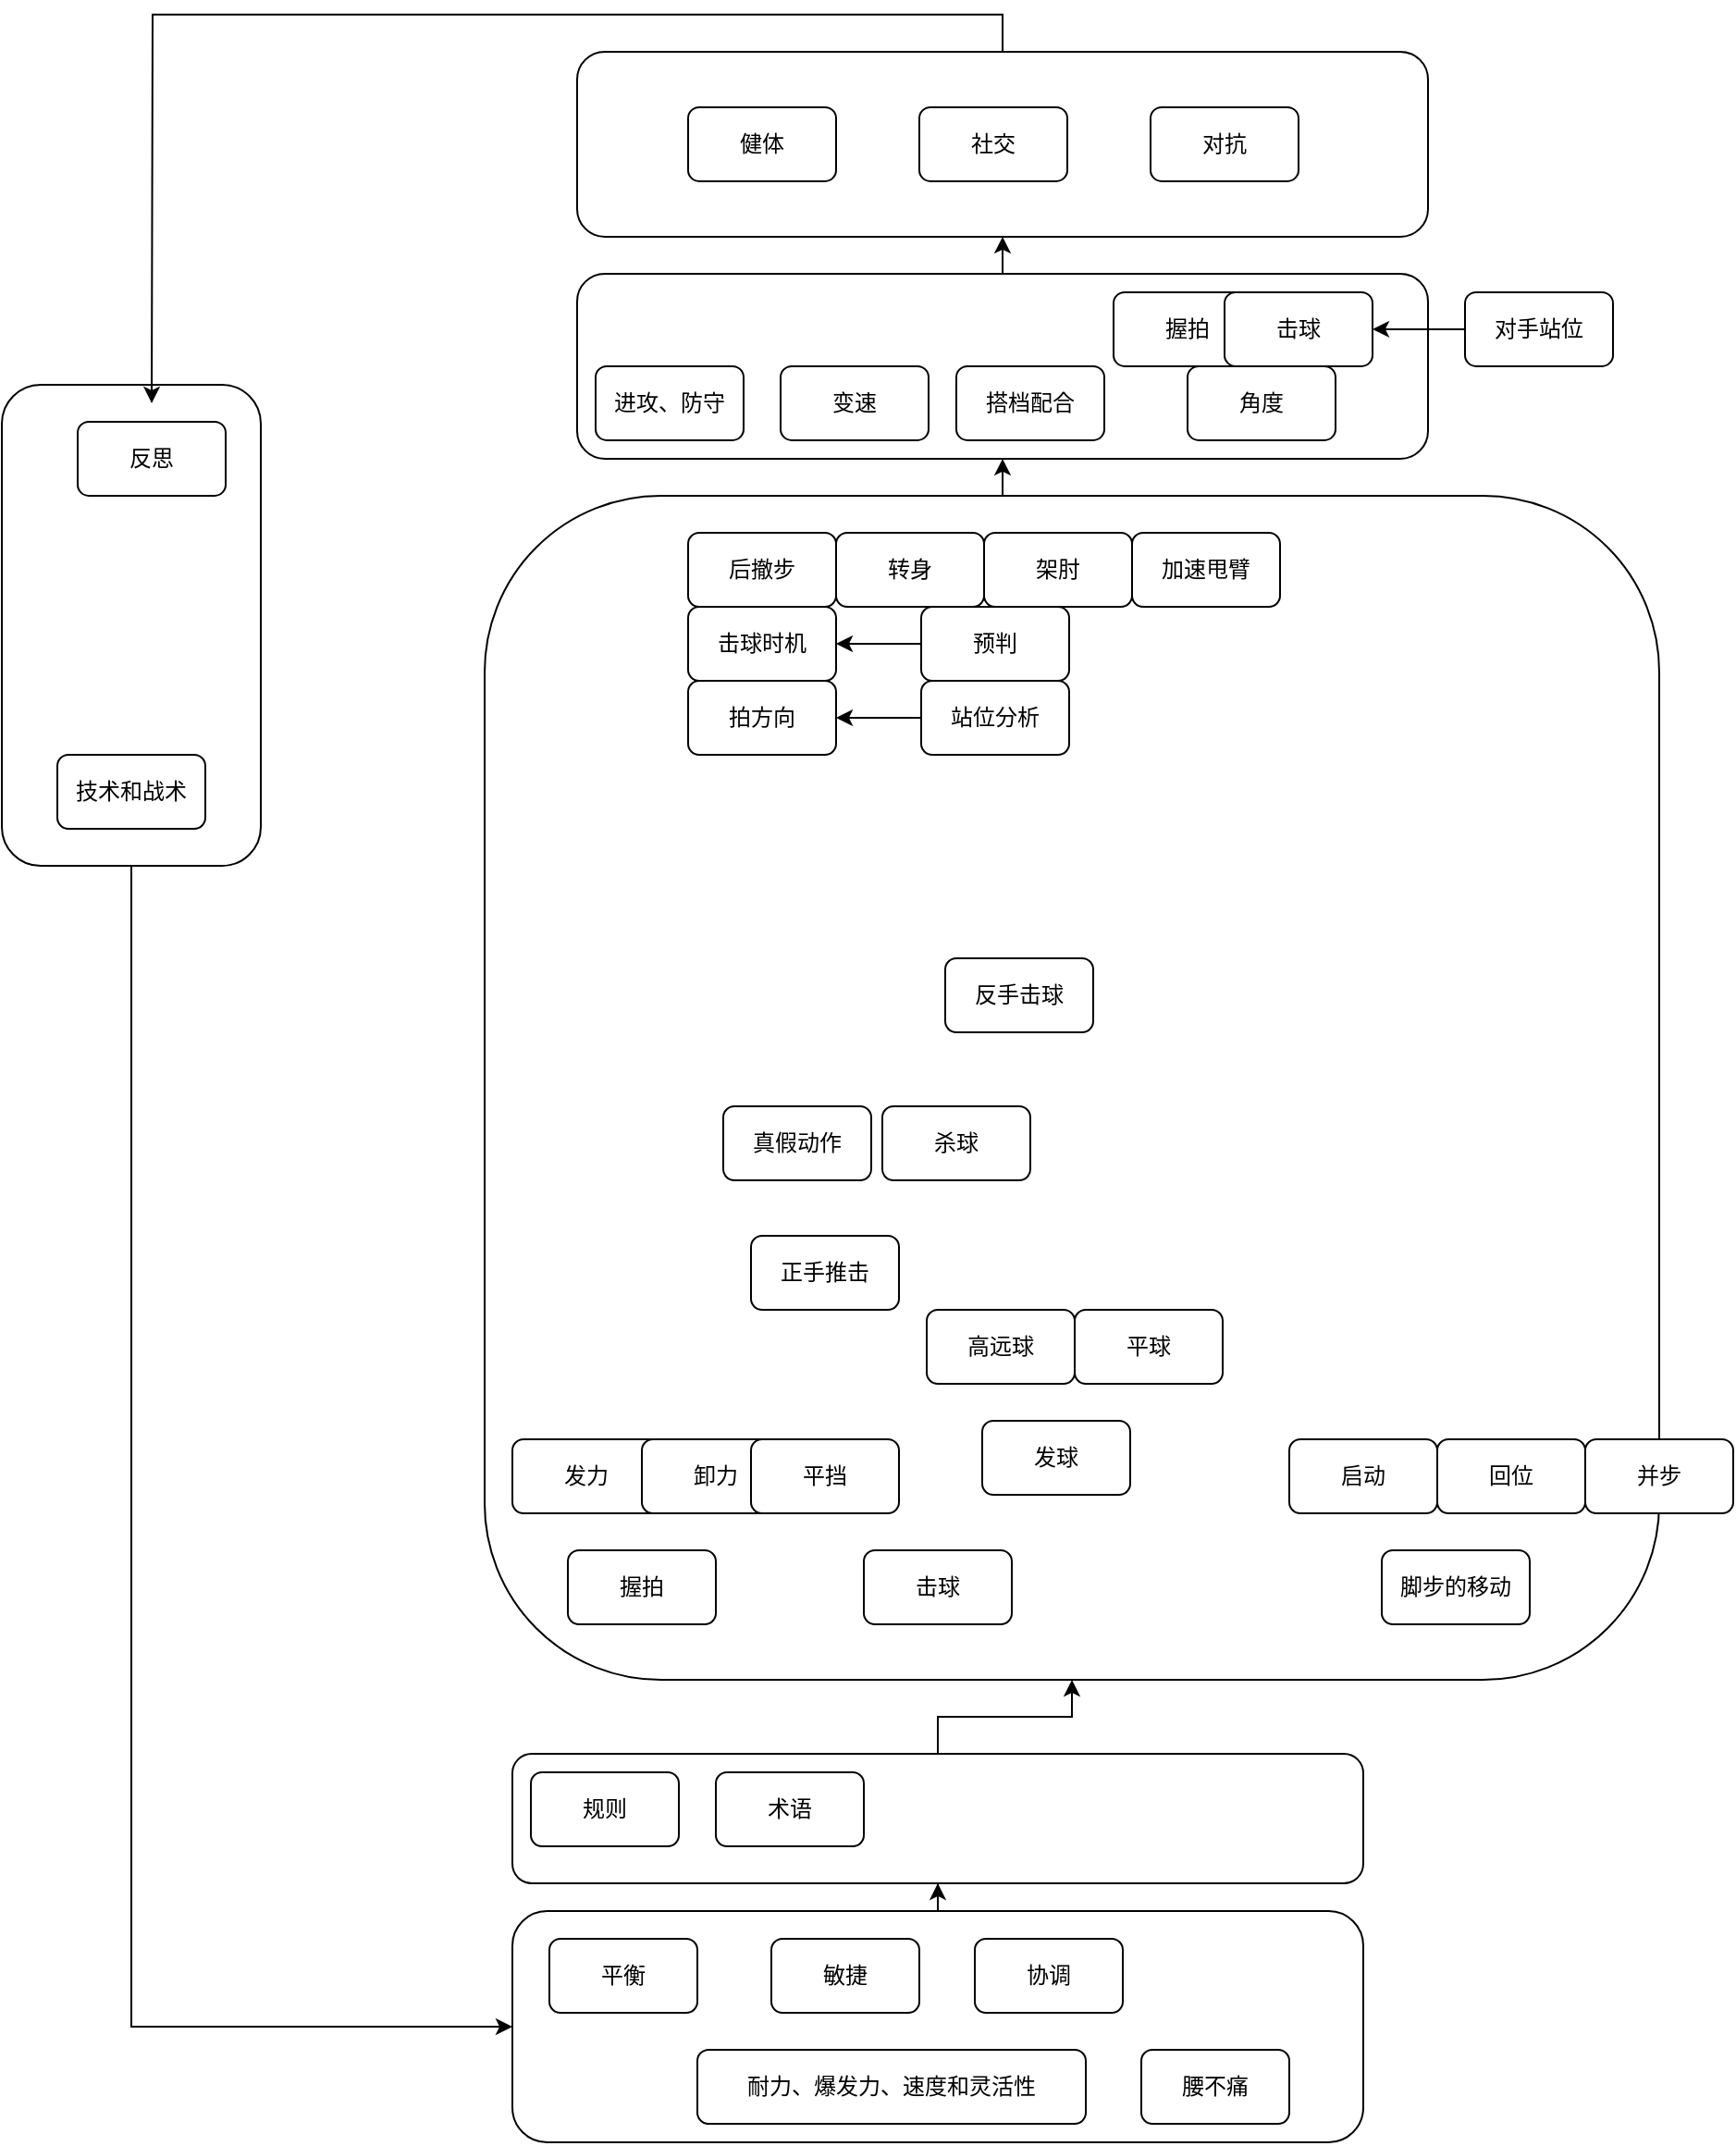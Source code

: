 <mxfile version="22.1.3" type="github">
  <diagram name="第 1 页" id="wRgRv8rGRIX4Yconnfli">
    <mxGraphModel dx="2514" dy="2131" grid="1" gridSize="10" guides="1" tooltips="1" connect="1" arrows="1" fold="1" page="1" pageScale="1" pageWidth="827" pageHeight="1169" math="0" shadow="0">
      <root>
        <mxCell id="0" />
        <mxCell id="1" parent="0" />
        <mxCell id="tp0rJ0lwHulD0GU-RbSi-34" style="edgeStyle=orthogonalEdgeStyle;rounded=0;orthogonalLoop=1;jettySize=auto;html=1;exitX=0.5;exitY=0;exitDx=0;exitDy=0;" parent="1" source="tp0rJ0lwHulD0GU-RbSi-1" target="tp0rJ0lwHulD0GU-RbSi-9" edge="1">
          <mxGeometry relative="1" as="geometry" />
        </mxCell>
        <mxCell id="tp0rJ0lwHulD0GU-RbSi-1" value="" style="rounded=1;whiteSpace=wrap;html=1;" parent="1" vertex="1">
          <mxGeometry x="150" y="425" width="460" height="125" as="geometry" />
        </mxCell>
        <mxCell id="tp0rJ0lwHulD0GU-RbSi-3" value="平衡" style="rounded=1;whiteSpace=wrap;html=1;" parent="1" vertex="1">
          <mxGeometry x="170" y="440" width="80" height="40" as="geometry" />
        </mxCell>
        <mxCell id="tp0rJ0lwHulD0GU-RbSi-4" value="敏捷" style="rounded=1;whiteSpace=wrap;html=1;" parent="1" vertex="1">
          <mxGeometry x="290" y="440" width="80" height="40" as="geometry" />
        </mxCell>
        <mxCell id="tp0rJ0lwHulD0GU-RbSi-6" style="edgeStyle=orthogonalEdgeStyle;rounded=0;orthogonalLoop=1;jettySize=auto;html=1;exitX=1;exitY=0.75;exitDx=0;exitDy=0;entryX=0.875;entryY=0.75;entryDx=0;entryDy=0;entryPerimeter=0;" parent="1" source="tp0rJ0lwHulD0GU-RbSi-7" target="tp0rJ0lwHulD0GU-RbSi-7" edge="1">
          <mxGeometry relative="1" as="geometry" />
        </mxCell>
        <mxCell id="tp0rJ0lwHulD0GU-RbSi-7" value="协调" style="rounded=1;whiteSpace=wrap;html=1;" parent="1" vertex="1">
          <mxGeometry x="400" y="440" width="80" height="40" as="geometry" />
        </mxCell>
        <mxCell id="tp0rJ0lwHulD0GU-RbSi-8" value="腰不痛" style="rounded=1;whiteSpace=wrap;html=1;" parent="1" vertex="1">
          <mxGeometry x="490" y="500" width="80" height="40" as="geometry" />
        </mxCell>
        <mxCell id="tp0rJ0lwHulD0GU-RbSi-35" style="edgeStyle=orthogonalEdgeStyle;rounded=0;orthogonalLoop=1;jettySize=auto;html=1;exitX=0.5;exitY=0;exitDx=0;exitDy=0;" parent="1" source="tp0rJ0lwHulD0GU-RbSi-9" target="tp0rJ0lwHulD0GU-RbSi-12" edge="1">
          <mxGeometry relative="1" as="geometry" />
        </mxCell>
        <mxCell id="tp0rJ0lwHulD0GU-RbSi-9" value="" style="rounded=1;whiteSpace=wrap;html=1;" parent="1" vertex="1">
          <mxGeometry x="150" y="340" width="460" height="70" as="geometry" />
        </mxCell>
        <mxCell id="tp0rJ0lwHulD0GU-RbSi-10" value="规则" style="rounded=1;whiteSpace=wrap;html=1;" parent="1" vertex="1">
          <mxGeometry x="160" y="350" width="80" height="40" as="geometry" />
        </mxCell>
        <mxCell id="tp0rJ0lwHulD0GU-RbSi-11" value="术语" style="rounded=1;whiteSpace=wrap;html=1;" parent="1" vertex="1">
          <mxGeometry x="260" y="350" width="80" height="40" as="geometry" />
        </mxCell>
        <mxCell id="tp0rJ0lwHulD0GU-RbSi-37" style="edgeStyle=orthogonalEdgeStyle;rounded=0;orthogonalLoop=1;jettySize=auto;html=1;exitX=0.5;exitY=0;exitDx=0;exitDy=0;entryX=0.5;entryY=1;entryDx=0;entryDy=0;" parent="1" target="tp0rJ0lwHulD0GU-RbSi-19" edge="1">
          <mxGeometry relative="1" as="geometry">
            <mxPoint x="415" y="-340.06" as="sourcePoint" />
          </mxGeometry>
        </mxCell>
        <mxCell id="tp0rJ0lwHulD0GU-RbSi-12" value="" style="rounded=1;whiteSpace=wrap;html=1;" parent="1" vertex="1">
          <mxGeometry x="135" y="-340" width="635" height="640" as="geometry" />
        </mxCell>
        <mxCell id="tp0rJ0lwHulD0GU-RbSi-13" value="握拍" style="rounded=1;whiteSpace=wrap;html=1;" parent="1" vertex="1">
          <mxGeometry x="180" y="230" width="80" height="40" as="geometry" />
        </mxCell>
        <mxCell id="tp0rJ0lwHulD0GU-RbSi-14" value="&lt;div class=&quot;lake-content&quot;&gt;击球&lt;/div&gt;" style="rounded=1;whiteSpace=wrap;html=1;" parent="1" vertex="1">
          <mxGeometry x="340" y="230" width="80" height="40" as="geometry" />
        </mxCell>
        <mxCell id="tp0rJ0lwHulD0GU-RbSi-15" value="&lt;div class=&quot;lake-content&quot;&gt;&lt;div class=&quot;lake-content&quot;&gt;脚步的移动&lt;/div&gt;&lt;/div&gt;" style="rounded=1;whiteSpace=wrap;html=1;" parent="1" vertex="1">
          <mxGeometry x="620" y="230" width="80" height="40" as="geometry" />
        </mxCell>
        <mxCell id="tp0rJ0lwHulD0GU-RbSi-16" value="&lt;div class=&quot;lake-content&quot;&gt;&lt;div class=&quot;lake-content&quot;&gt;正手推击&lt;/div&gt;&lt;/div&gt;" style="rounded=1;whiteSpace=wrap;html=1;" parent="1" vertex="1">
          <mxGeometry x="279" y="60" width="80" height="40" as="geometry" />
        </mxCell>
        <mxCell id="tp0rJ0lwHulD0GU-RbSi-17" value="&lt;div class=&quot;lake-content&quot;&gt;&lt;div class=&quot;lake-content&quot;&gt;&lt;div class=&quot;lake-content&quot;&gt;反手击球&lt;/div&gt;&lt;/div&gt;&lt;/div&gt;" style="rounded=1;whiteSpace=wrap;html=1;" parent="1" vertex="1">
          <mxGeometry x="384" y="-90" width="80" height="40" as="geometry" />
        </mxCell>
        <mxCell id="tp0rJ0lwHulD0GU-RbSi-18" value="&lt;div class=&quot;lake-content&quot;&gt;&lt;div class=&quot;lake-content&quot;&gt;&lt;div class=&quot;lake-content&quot;&gt;&lt;div class=&quot;lake-content&quot;&gt;发球&lt;/div&gt;&lt;/div&gt;&lt;/div&gt;&lt;/div&gt;" style="rounded=1;whiteSpace=wrap;html=1;" parent="1" vertex="1">
          <mxGeometry x="404" y="160" width="80" height="40" as="geometry" />
        </mxCell>
        <mxCell id="tp0rJ0lwHulD0GU-RbSi-38" style="edgeStyle=orthogonalEdgeStyle;rounded=0;orthogonalLoop=1;jettySize=auto;html=1;exitX=0.5;exitY=0;exitDx=0;exitDy=0;entryX=0.5;entryY=1;entryDx=0;entryDy=0;" parent="1" source="tp0rJ0lwHulD0GU-RbSi-19" target="tp0rJ0lwHulD0GU-RbSi-28" edge="1">
          <mxGeometry relative="1" as="geometry" />
        </mxCell>
        <mxCell id="tp0rJ0lwHulD0GU-RbSi-19" value="" style="rounded=1;whiteSpace=wrap;html=1;" parent="1" vertex="1">
          <mxGeometry x="185" y="-460.06" width="460" height="100" as="geometry" />
        </mxCell>
        <mxCell id="tp0rJ0lwHulD0GU-RbSi-20" value="&lt;div class=&quot;lake-content&quot;&gt;&lt;div class=&quot;lake-content&quot;&gt;&lt;div class=&quot;lake-content&quot;&gt;&lt;div class=&quot;lake-content&quot;&gt;&lt;div class=&quot;lake-content&quot;&gt;进攻、防守&lt;/div&gt;&lt;/div&gt;&lt;/div&gt;&lt;/div&gt;&lt;/div&gt;" style="rounded=1;whiteSpace=wrap;html=1;" parent="1" vertex="1">
          <mxGeometry x="195" y="-410.06" width="80" height="40" as="geometry" />
        </mxCell>
        <mxCell id="tp0rJ0lwHulD0GU-RbSi-21" value="&lt;div class=&quot;lake-content&quot;&gt;&lt;div class=&quot;lake-content&quot;&gt;&lt;div class=&quot;lake-content&quot;&gt;&lt;div class=&quot;lake-content&quot;&gt;&lt;div class=&quot;lake-content&quot;&gt;&lt;div class=&quot;lake-content&quot;&gt;变速&lt;/div&gt;&lt;/div&gt;&lt;/div&gt;&lt;/div&gt;&lt;/div&gt;&lt;/div&gt;" style="rounded=1;whiteSpace=wrap;html=1;" parent="1" vertex="1">
          <mxGeometry x="295" y="-410.06" width="80" height="40" as="geometry" />
        </mxCell>
        <mxCell id="tp0rJ0lwHulD0GU-RbSi-22" value="&lt;div class=&quot;lake-content&quot;&gt;&lt;div class=&quot;lake-content&quot;&gt;&lt;div class=&quot;lake-content&quot;&gt;&lt;div class=&quot;lake-content&quot;&gt;&lt;div class=&quot;lake-content&quot;&gt;&lt;div class=&quot;lake-content&quot;&gt;&lt;div class=&quot;lake-content&quot;&gt;角度&lt;/div&gt;&lt;/div&gt;&lt;/div&gt;&lt;/div&gt;&lt;/div&gt;&lt;/div&gt;&lt;/div&gt;" style="rounded=1;whiteSpace=wrap;html=1;" parent="1" vertex="1">
          <mxGeometry x="515" y="-410.06" width="80" height="40" as="geometry" />
        </mxCell>
        <mxCell id="tp0rJ0lwHulD0GU-RbSi-23" value="&lt;div class=&quot;lake-content&quot;&gt;&lt;div class=&quot;lake-content&quot;&gt;&lt;div class=&quot;lake-content&quot;&gt;&lt;div class=&quot;lake-content&quot;&gt;&lt;div class=&quot;lake-content&quot;&gt;&lt;div class=&quot;lake-content&quot;&gt;&lt;div class=&quot;lake-content&quot;&gt;&lt;div class=&quot;lake-content&quot;&gt;搭档配合&lt;/div&gt;&lt;/div&gt;&lt;/div&gt;&lt;/div&gt;&lt;/div&gt;&lt;/div&gt;&lt;/div&gt;&lt;/div&gt;" style="rounded=1;whiteSpace=wrap;html=1;" parent="1" vertex="1">
          <mxGeometry x="390" y="-410.06" width="80" height="40" as="geometry" />
        </mxCell>
        <mxCell id="tp0rJ0lwHulD0GU-RbSi-24" value="&lt;div class=&quot;lake-content&quot;&gt;耐力、爆发力、速度和灵活性&lt;/div&gt;" style="rounded=1;whiteSpace=wrap;html=1;" parent="1" vertex="1">
          <mxGeometry x="250" y="500" width="210" height="40" as="geometry" />
        </mxCell>
        <mxCell id="tp0rJ0lwHulD0GU-RbSi-33" style="edgeStyle=orthogonalEdgeStyle;rounded=0;orthogonalLoop=1;jettySize=auto;html=1;exitX=0.5;exitY=1;exitDx=0;exitDy=0;entryX=0;entryY=0.5;entryDx=0;entryDy=0;" parent="1" source="tp0rJ0lwHulD0GU-RbSi-25" target="tp0rJ0lwHulD0GU-RbSi-1" edge="1">
          <mxGeometry relative="1" as="geometry" />
        </mxCell>
        <mxCell id="tp0rJ0lwHulD0GU-RbSi-25" value="" style="rounded=1;whiteSpace=wrap;html=1;" parent="1" vertex="1">
          <mxGeometry x="-126" y="-400" width="140" height="260" as="geometry" />
        </mxCell>
        <mxCell id="tp0rJ0lwHulD0GU-RbSi-26" value="&lt;div class=&quot;lake-content&quot;&gt;&lt;div class=&quot;lake-content&quot;&gt;&lt;div class=&quot;lake-content&quot;&gt;&lt;div class=&quot;lake-content&quot;&gt;&lt;div class=&quot;lake-content&quot;&gt;&lt;div class=&quot;lake-content&quot;&gt;技术和战术&lt;/div&gt;&lt;/div&gt;&lt;/div&gt;&lt;/div&gt;&lt;/div&gt;&lt;/div&gt;" style="rounded=1;whiteSpace=wrap;html=1;" parent="1" vertex="1">
          <mxGeometry x="-96" y="-200" width="80" height="40" as="geometry" />
        </mxCell>
        <mxCell id="tp0rJ0lwHulD0GU-RbSi-27" value="&lt;div class=&quot;lake-content&quot;&gt;&lt;div class=&quot;lake-content&quot;&gt;&lt;div class=&quot;lake-content&quot;&gt;&lt;div class=&quot;lake-content&quot;&gt;&lt;div class=&quot;lake-content&quot;&gt;&lt;div class=&quot;lake-content&quot;&gt;&lt;div class=&quot;lake-content&quot;&gt;反思&lt;/div&gt;&lt;/div&gt;&lt;/div&gt;&lt;/div&gt;&lt;/div&gt;&lt;/div&gt;&lt;/div&gt;" style="rounded=1;whiteSpace=wrap;html=1;" parent="1" vertex="1">
          <mxGeometry x="-85" y="-380.06" width="80" height="40" as="geometry" />
        </mxCell>
        <mxCell id="tp0rJ0lwHulD0GU-RbSi-32" style="edgeStyle=orthogonalEdgeStyle;rounded=0;orthogonalLoop=1;jettySize=auto;html=1;exitX=0.5;exitY=0;exitDx=0;exitDy=0;entryX=0.5;entryY=0;entryDx=0;entryDy=0;" parent="1" source="tp0rJ0lwHulD0GU-RbSi-28" edge="1">
          <mxGeometry relative="1" as="geometry">
            <mxPoint x="-45.0" y="-390.06" as="targetPoint" />
          </mxGeometry>
        </mxCell>
        <mxCell id="tp0rJ0lwHulD0GU-RbSi-28" value="" style="rounded=1;whiteSpace=wrap;html=1;" parent="1" vertex="1">
          <mxGeometry x="185" y="-580.06" width="460" height="100" as="geometry" />
        </mxCell>
        <mxCell id="tp0rJ0lwHulD0GU-RbSi-29" value="&lt;div class=&quot;lake-content&quot;&gt;&lt;div class=&quot;lake-content&quot;&gt;&lt;div class=&quot;lake-content&quot;&gt;&lt;div class=&quot;lake-content&quot;&gt;&lt;div class=&quot;lake-content&quot;&gt;&lt;div class=&quot;lake-content&quot;&gt;对抗&lt;/div&gt;&lt;/div&gt;&lt;/div&gt;&lt;/div&gt;&lt;/div&gt;&lt;/div&gt;" style="rounded=1;whiteSpace=wrap;html=1;" parent="1" vertex="1">
          <mxGeometry x="495" y="-550.06" width="80" height="40" as="geometry" />
        </mxCell>
        <mxCell id="tp0rJ0lwHulD0GU-RbSi-30" value="&lt;div class=&quot;lake-content&quot;&gt;&lt;div class=&quot;lake-content&quot;&gt;&lt;div class=&quot;lake-content&quot;&gt;&lt;div class=&quot;lake-content&quot;&gt;&lt;div class=&quot;lake-content&quot;&gt;&lt;div class=&quot;lake-content&quot;&gt;社交&lt;/div&gt;&lt;/div&gt;&lt;/div&gt;&lt;/div&gt;&lt;/div&gt;&lt;/div&gt;" style="rounded=1;whiteSpace=wrap;html=1;" parent="1" vertex="1">
          <mxGeometry x="370" y="-550.06" width="80" height="40" as="geometry" />
        </mxCell>
        <mxCell id="tp0rJ0lwHulD0GU-RbSi-31" value="&lt;div class=&quot;lake-content&quot;&gt;&lt;div class=&quot;lake-content&quot;&gt;&lt;div class=&quot;lake-content&quot;&gt;&lt;div class=&quot;lake-content&quot;&gt;&lt;div class=&quot;lake-content&quot;&gt;&lt;div class=&quot;lake-content&quot;&gt;健体&lt;/div&gt;&lt;/div&gt;&lt;/div&gt;&lt;/div&gt;&lt;/div&gt;&lt;/div&gt;" style="rounded=1;whiteSpace=wrap;html=1;" parent="1" vertex="1">
          <mxGeometry x="245" y="-550.06" width="80" height="40" as="geometry" />
        </mxCell>
        <mxCell id="tp0rJ0lwHulD0GU-RbSi-39" value="&lt;div class=&quot;lake-content&quot;&gt;&lt;div class=&quot;lake-content&quot;&gt;杀球&lt;/div&gt;&lt;/div&gt;" style="rounded=1;whiteSpace=wrap;html=1;" parent="1" vertex="1">
          <mxGeometry x="350" y="-10" width="80" height="40" as="geometry" />
        </mxCell>
        <mxCell id="tp0rJ0lwHulD0GU-RbSi-41" value="&lt;div class=&quot;lake-content&quot;&gt;&lt;div class=&quot;lake-content&quot;&gt;&lt;div class=&quot;lake-content&quot;&gt;&lt;div class=&quot;lake-content&quot;&gt;&lt;div class=&quot;lake-content&quot;&gt;&lt;div class=&quot;lake-content&quot;&gt;&lt;div class=&quot;lake-content&quot;&gt;握拍&lt;/div&gt;&lt;/div&gt;&lt;/div&gt;&lt;/div&gt;&lt;/div&gt;&lt;/div&gt;&lt;/div&gt;" style="rounded=1;whiteSpace=wrap;html=1;" parent="1" vertex="1">
          <mxGeometry x="475" y="-450.06" width="80" height="40" as="geometry" />
        </mxCell>
        <mxCell id="tp0rJ0lwHulD0GU-RbSi-42" value="&lt;div class=&quot;lake-content&quot;&gt;&lt;div class=&quot;lake-content&quot;&gt;&lt;div class=&quot;lake-content&quot;&gt;&lt;div class=&quot;lake-content&quot;&gt;&lt;div class=&quot;lake-content&quot;&gt;&lt;div class=&quot;lake-content&quot;&gt;&lt;div class=&quot;lake-content&quot;&gt;击球&lt;/div&gt;&lt;/div&gt;&lt;/div&gt;&lt;/div&gt;&lt;/div&gt;&lt;/div&gt;&lt;/div&gt;" style="rounded=1;whiteSpace=wrap;html=1;" parent="1" vertex="1">
          <mxGeometry x="535" y="-450.06" width="80" height="40" as="geometry" />
        </mxCell>
        <mxCell id="tp0rJ0lwHulD0GU-RbSi-44" style="edgeStyle=orthogonalEdgeStyle;rounded=0;orthogonalLoop=1;jettySize=auto;html=1;exitX=0;exitY=0.5;exitDx=0;exitDy=0;" parent="1" source="tp0rJ0lwHulD0GU-RbSi-43" target="tp0rJ0lwHulD0GU-RbSi-42" edge="1">
          <mxGeometry relative="1" as="geometry" />
        </mxCell>
        <mxCell id="tp0rJ0lwHulD0GU-RbSi-43" value="&lt;div class=&quot;lake-content&quot;&gt;&lt;div class=&quot;lake-content&quot;&gt;&lt;div class=&quot;lake-content&quot;&gt;&lt;div class=&quot;lake-content&quot;&gt;&lt;div class=&quot;lake-content&quot;&gt;&lt;div class=&quot;lake-content&quot;&gt;&lt;div class=&quot;lake-content&quot;&gt;对手站位&lt;/div&gt;&lt;/div&gt;&lt;/div&gt;&lt;/div&gt;&lt;/div&gt;&lt;/div&gt;&lt;/div&gt;" style="rounded=1;whiteSpace=wrap;html=1;" parent="1" vertex="1">
          <mxGeometry x="665" y="-450.06" width="80" height="40" as="geometry" />
        </mxCell>
        <mxCell id="3woCyHlaDUpGIK_526us-2" value="&lt;div class=&quot;lake-content&quot;&gt;&lt;div class=&quot;lake-content&quot;&gt;后撤步&lt;/div&gt;&lt;/div&gt;" style="rounded=1;whiteSpace=wrap;html=1;" vertex="1" parent="1">
          <mxGeometry x="245" y="-320" width="80" height="40" as="geometry" />
        </mxCell>
        <mxCell id="3woCyHlaDUpGIK_526us-3" value="&lt;div class=&quot;lake-content&quot;&gt;&lt;div class=&quot;lake-content&quot;&gt;转身&lt;/div&gt;&lt;/div&gt;" style="rounded=1;whiteSpace=wrap;html=1;" vertex="1" parent="1">
          <mxGeometry x="325" y="-320" width="80" height="40" as="geometry" />
        </mxCell>
        <mxCell id="3woCyHlaDUpGIK_526us-4" value="&lt;div class=&quot;lake-content&quot;&gt;&lt;div class=&quot;lake-content&quot;&gt;架肘&lt;/div&gt;&lt;/div&gt;" style="rounded=1;whiteSpace=wrap;html=1;" vertex="1" parent="1">
          <mxGeometry x="405" y="-320" width="80" height="40" as="geometry" />
        </mxCell>
        <mxCell id="3woCyHlaDUpGIK_526us-5" value="&lt;div class=&quot;lake-content&quot;&gt;&lt;div class=&quot;lake-content&quot;&gt;加速甩臂&lt;/div&gt;&lt;/div&gt;" style="rounded=1;whiteSpace=wrap;html=1;" vertex="1" parent="1">
          <mxGeometry x="485" y="-320" width="80" height="40" as="geometry" />
        </mxCell>
        <mxCell id="3woCyHlaDUpGIK_526us-6" value="&lt;div class=&quot;lake-content&quot;&gt;&lt;div class=&quot;lake-content&quot;&gt;击球时机&lt;/div&gt;&lt;/div&gt;" style="rounded=1;whiteSpace=wrap;html=1;" vertex="1" parent="1">
          <mxGeometry x="245" y="-280" width="80" height="40" as="geometry" />
        </mxCell>
        <mxCell id="3woCyHlaDUpGIK_526us-7" value="&lt;div class=&quot;lake-content&quot;&gt;&lt;div class=&quot;lake-content&quot;&gt;拍方向&lt;/div&gt;&lt;/div&gt;" style="rounded=1;whiteSpace=wrap;html=1;" vertex="1" parent="1">
          <mxGeometry x="245" y="-240" width="80" height="40" as="geometry" />
        </mxCell>
        <mxCell id="3woCyHlaDUpGIK_526us-9" style="edgeStyle=orthogonalEdgeStyle;rounded=0;orthogonalLoop=1;jettySize=auto;html=1;exitX=0;exitY=0.5;exitDx=0;exitDy=0;" edge="1" parent="1" source="3woCyHlaDUpGIK_526us-8" target="3woCyHlaDUpGIK_526us-6">
          <mxGeometry relative="1" as="geometry" />
        </mxCell>
        <mxCell id="3woCyHlaDUpGIK_526us-8" value="&lt;div class=&quot;lake-content&quot;&gt;&lt;div class=&quot;lake-content&quot;&gt;预判&lt;/div&gt;&lt;/div&gt;" style="rounded=1;whiteSpace=wrap;html=1;" vertex="1" parent="1">
          <mxGeometry x="371" y="-280" width="80" height="40" as="geometry" />
        </mxCell>
        <mxCell id="3woCyHlaDUpGIK_526us-11" style="edgeStyle=orthogonalEdgeStyle;rounded=0;orthogonalLoop=1;jettySize=auto;html=1;exitX=0;exitY=0.5;exitDx=0;exitDy=0;entryX=1;entryY=0.5;entryDx=0;entryDy=0;" edge="1" parent="1" source="3woCyHlaDUpGIK_526us-10" target="3woCyHlaDUpGIK_526us-7">
          <mxGeometry relative="1" as="geometry" />
        </mxCell>
        <mxCell id="3woCyHlaDUpGIK_526us-10" value="&lt;div class=&quot;lake-content&quot;&gt;&lt;div class=&quot;lake-content&quot;&gt;站位分析&lt;/div&gt;&lt;/div&gt;" style="rounded=1;whiteSpace=wrap;html=1;" vertex="1" parent="1">
          <mxGeometry x="371" y="-240" width="80" height="40" as="geometry" />
        </mxCell>
        <mxCell id="3woCyHlaDUpGIK_526us-12" value="&lt;div class=&quot;lake-content&quot;&gt;&lt;div class=&quot;lake-content&quot;&gt;真假动作&lt;/div&gt;&lt;/div&gt;" style="rounded=1;whiteSpace=wrap;html=1;" vertex="1" parent="1">
          <mxGeometry x="264" y="-10" width="80" height="40" as="geometry" />
        </mxCell>
        <mxCell id="3woCyHlaDUpGIK_526us-13" value="&lt;div class=&quot;lake-content&quot;&gt;&lt;div class=&quot;lake-content&quot;&gt;&lt;div class=&quot;lake-content&quot;&gt;&lt;div class=&quot;lake-content&quot;&gt;高远球&lt;/div&gt;&lt;/div&gt;&lt;/div&gt;&lt;/div&gt;" style="rounded=1;whiteSpace=wrap;html=1;" vertex="1" parent="1">
          <mxGeometry x="374" y="100" width="80" height="40" as="geometry" />
        </mxCell>
        <mxCell id="3woCyHlaDUpGIK_526us-14" value="&lt;div class=&quot;lake-content&quot;&gt;&lt;div class=&quot;lake-content&quot;&gt;&lt;div class=&quot;lake-content&quot;&gt;&lt;div class=&quot;lake-content&quot;&gt;平球&lt;/div&gt;&lt;/div&gt;&lt;/div&gt;&lt;/div&gt;" style="rounded=1;whiteSpace=wrap;html=1;" vertex="1" parent="1">
          <mxGeometry x="454" y="100" width="80" height="40" as="geometry" />
        </mxCell>
        <mxCell id="3woCyHlaDUpGIK_526us-15" value="&lt;div class=&quot;lake-content&quot;&gt;&lt;div class=&quot;lake-content&quot;&gt;启动&lt;/div&gt;&lt;/div&gt;" style="rounded=1;whiteSpace=wrap;html=1;" vertex="1" parent="1">
          <mxGeometry x="570" y="170" width="80" height="40" as="geometry" />
        </mxCell>
        <mxCell id="3woCyHlaDUpGIK_526us-16" value="&lt;div class=&quot;lake-content&quot;&gt;&lt;div class=&quot;lake-content&quot;&gt;回位&lt;/div&gt;&lt;/div&gt;" style="rounded=1;whiteSpace=wrap;html=1;" vertex="1" parent="1">
          <mxGeometry x="650" y="170" width="80" height="40" as="geometry" />
        </mxCell>
        <mxCell id="3woCyHlaDUpGIK_526us-17" value="&lt;div class=&quot;lake-content&quot;&gt;&lt;div class=&quot;lake-content&quot;&gt;并步&lt;/div&gt;&lt;/div&gt;" style="rounded=1;whiteSpace=wrap;html=1;" vertex="1" parent="1">
          <mxGeometry x="730" y="170" width="80" height="40" as="geometry" />
        </mxCell>
        <mxCell id="3woCyHlaDUpGIK_526us-18" value="发力" style="rounded=1;whiteSpace=wrap;html=1;" vertex="1" parent="1">
          <mxGeometry x="150" y="170" width="80" height="40" as="geometry" />
        </mxCell>
        <mxCell id="3woCyHlaDUpGIK_526us-19" value="卸力" style="rounded=1;whiteSpace=wrap;html=1;" vertex="1" parent="1">
          <mxGeometry x="220" y="170" width="80" height="40" as="geometry" />
        </mxCell>
        <mxCell id="3woCyHlaDUpGIK_526us-20" value="平挡" style="rounded=1;whiteSpace=wrap;html=1;" vertex="1" parent="1">
          <mxGeometry x="279" y="170" width="80" height="40" as="geometry" />
        </mxCell>
      </root>
    </mxGraphModel>
  </diagram>
</mxfile>

